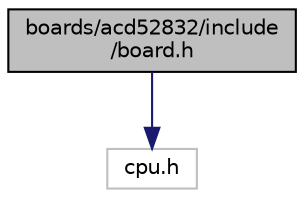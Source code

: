 digraph "boards/acd52832/include/board.h"
{
 // LATEX_PDF_SIZE
  edge [fontname="Helvetica",fontsize="10",labelfontname="Helvetica",labelfontsize="10"];
  node [fontname="Helvetica",fontsize="10",shape=record];
  Node1 [label="boards/acd52832/include\l/board.h",height=0.2,width=0.4,color="black", fillcolor="grey75", style="filled", fontcolor="black",tooltip="For more information: http://aconno.de/acd52832/."];
  Node1 -> Node2 [color="midnightblue",fontsize="10",style="solid",fontname="Helvetica"];
  Node2 [label="cpu.h",height=0.2,width=0.4,color="grey75", fillcolor="white", style="filled",tooltip=" "];
}
